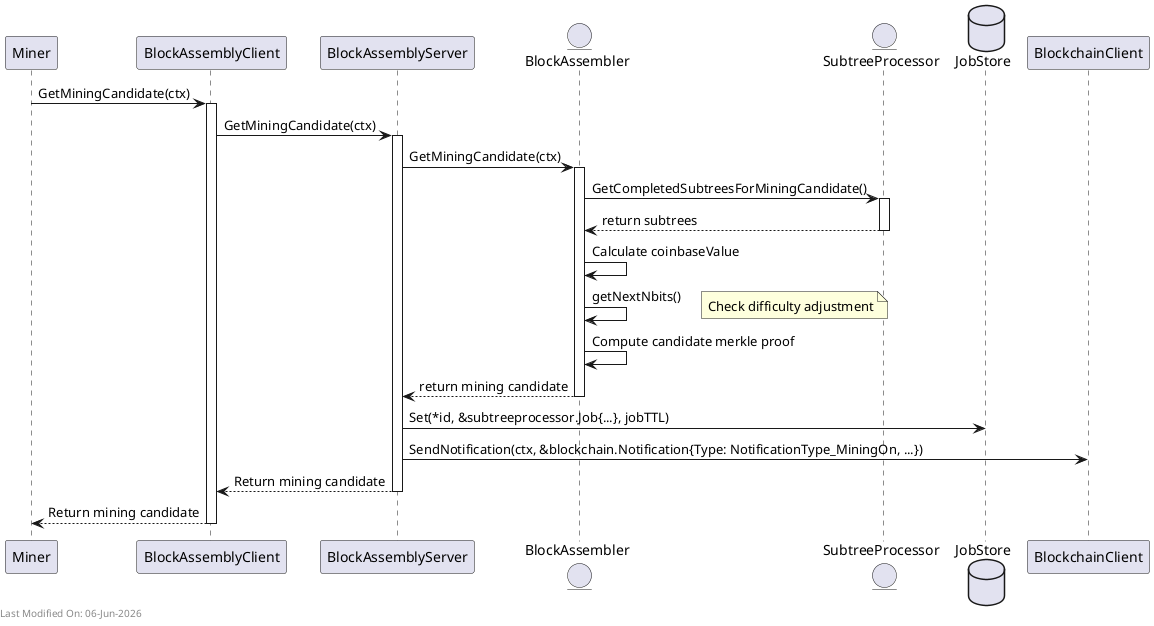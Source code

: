 @startuml
participant "Miner" as Miner
participant "BlockAssemblyClient" as Client
participant "BlockAssemblyServer" as Server
entity "BlockAssembler" as Assembler
entity "SubtreeProcessor" as SubtreeProc
database "JobStore" as JobStore
participant "BlockchainClient" as BlockchainClient

Miner -> Client : GetMiningCandidate(ctx)
activate Client

Client -> Server : GetMiningCandidate(ctx)
activate Server

Server -> Assembler : GetMiningCandidate(ctx)
activate Assembler

Assembler -> SubtreeProc : GetCompletedSubtreesForMiningCandidate()
activate SubtreeProc
SubtreeProc --> Assembler : return subtrees
deactivate SubtreeProc

Assembler -> Assembler : Calculate coinbaseValue
Assembler -> Assembler : getNextNbits()
note right: Check difficulty adjustment

Assembler -> Assembler : Compute candidate merkle proof
Assembler --> Server : return mining candidate
deactivate Assembler

Server -> JobStore : Set(*id, &subtreeprocessor.Job{...}, jobTTL)
Server -> BlockchainClient : SendNotification(ctx, &blockchain.Notification{Type: NotificationType_MiningOn, ...})

Server --> Client : Return mining candidate
deactivate Server

Client --> Miner : Return mining candidate
deactivate Client

left footer Last Modified On: %date("dd-MMM-yyyy")

@enduml
